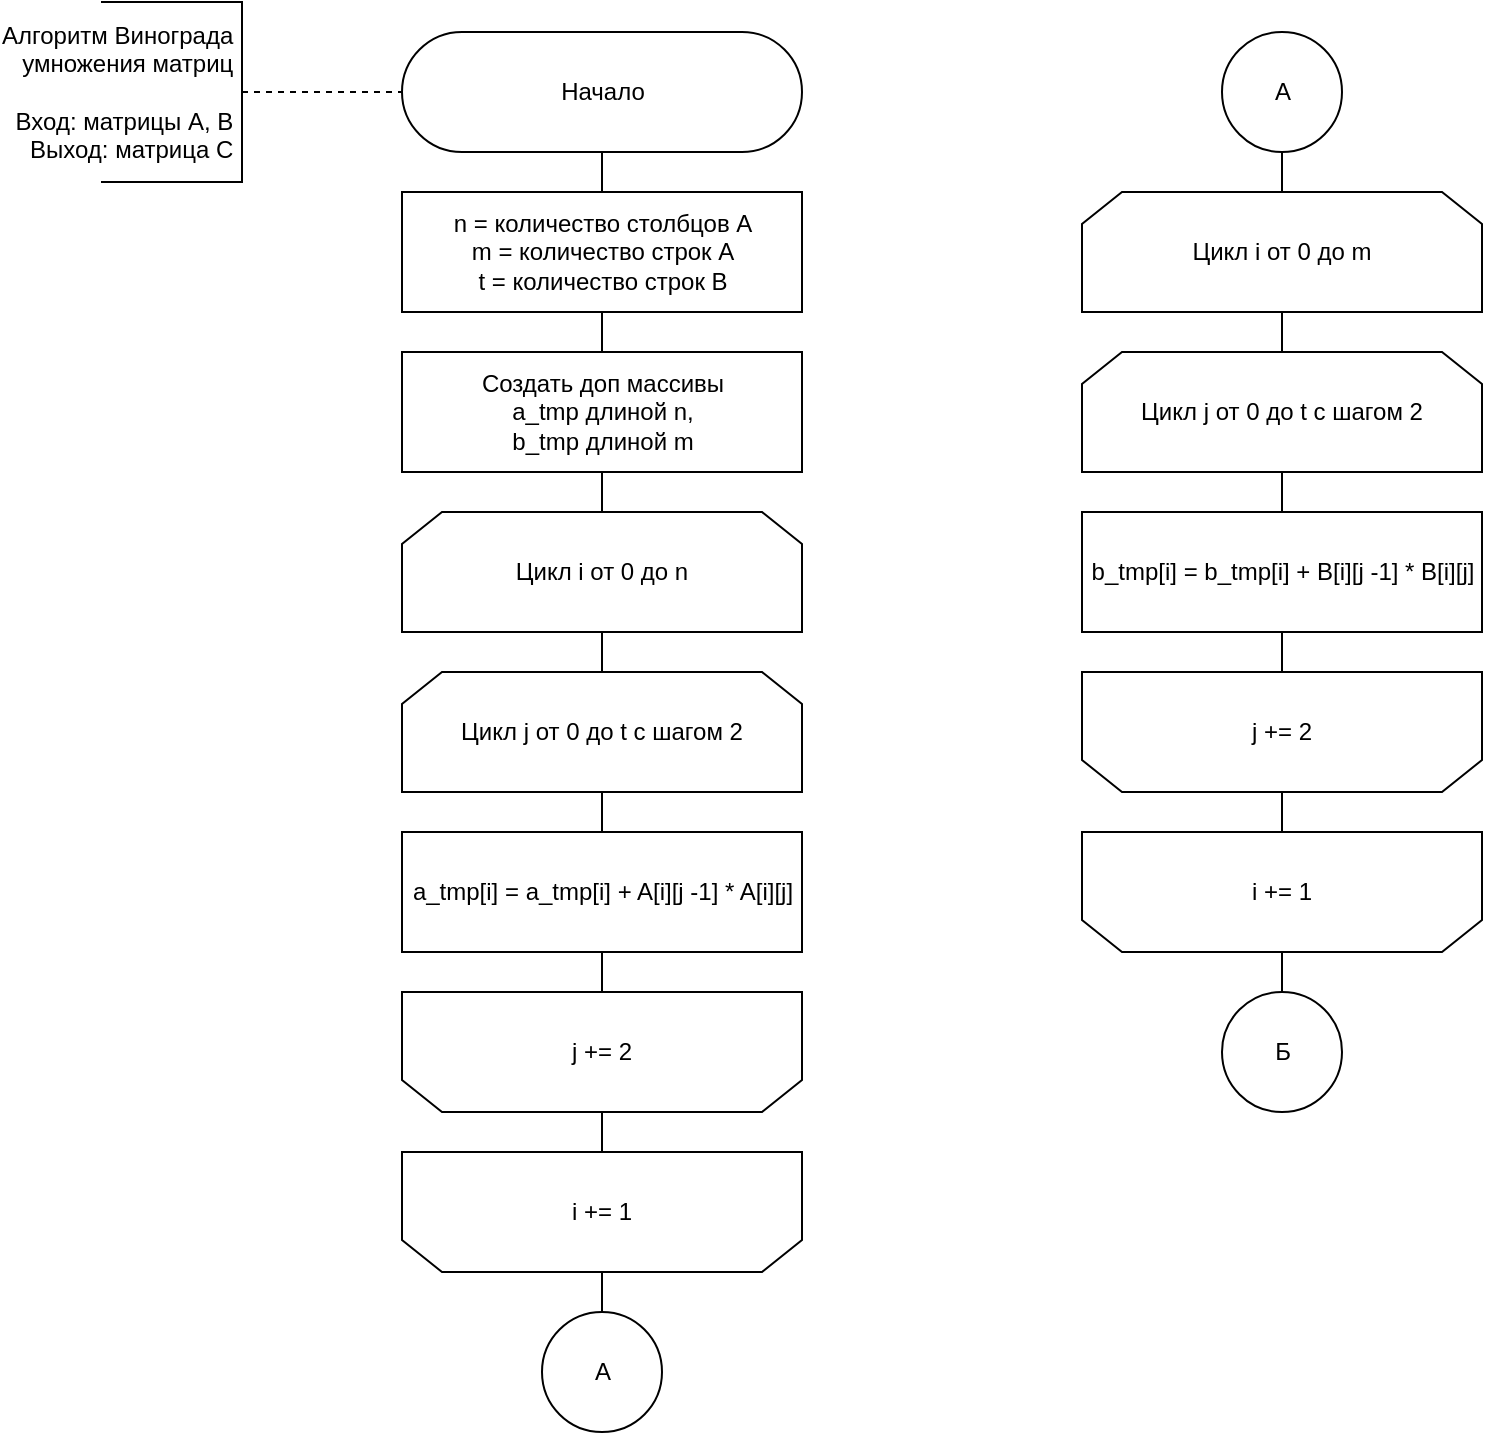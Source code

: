 <mxfile>
    <diagram id="JeN3XUHXLwPGz5JMCtcu" name="Страница 1">
        <mxGraphModel dx="1164" dy="726" grid="1" gridSize="10" guides="1" tooltips="1" connect="1" arrows="1" fold="1" page="1" pageScale="1" pageWidth="1654" pageHeight="2336" math="0" shadow="0">
            <root>
                <mxCell id="0"/>
                <mxCell id="1" parent="0"/>
                <mxCell id="2" style="edgeStyle=orthogonalEdgeStyle;rounded=0;orthogonalLoop=1;jettySize=auto;html=1;exitX=0.5;exitY=0.5;exitDx=0;exitDy=30;exitPerimeter=0;entryX=0.5;entryY=0;entryDx=0;entryDy=0;endArrow=none;endFill=0;" parent="1" source="3" target="4" edge="1">
                    <mxGeometry relative="1" as="geometry"/>
                </mxCell>
                <mxCell id="3" value="Начало" style="html=1;dashed=0;whitespace=wrap;shape=mxgraph.dfd.start" parent="1" vertex="1">
                    <mxGeometry x="860" y="120" width="200" height="60" as="geometry"/>
                </mxCell>
                <mxCell id="17" style="edgeStyle=orthogonalEdgeStyle;rounded=0;orthogonalLoop=1;jettySize=auto;html=1;exitX=0.5;exitY=1;exitDx=0;exitDy=0;entryX=0.5;entryY=0;entryDx=0;entryDy=0;endArrow=none;endFill=0;" parent="1" source="4" target="8" edge="1">
                    <mxGeometry relative="1" as="geometry"/>
                </mxCell>
                <mxCell id="4" value="n = количество столбцов A&lt;br&gt;m = количество строк A&lt;br&gt;t = количество строк B" style="html=1;dashed=0;whitespace=wrap;" parent="1" vertex="1">
                    <mxGeometry x="860" y="200" width="200" height="60" as="geometry"/>
                </mxCell>
                <mxCell id="5" value="" style="edgeStyle=orthogonalEdgeStyle;rounded=0;orthogonalLoop=1;jettySize=auto;html=1;endArrow=none;endFill=0;dashed=1;" parent="1" source="6" target="3" edge="1">
                    <mxGeometry relative="1" as="geometry"/>
                </mxCell>
                <mxCell id="6" value="Алгоритм Винограда&amp;nbsp;&lt;br&gt;умножения матриц&amp;nbsp;&lt;br&gt;&lt;br&gt;Вход: матрицы A, B&amp;nbsp;&lt;br&gt;Выход: матрица C&amp;nbsp;" style="html=1;dashed=0;whitespace=wrap;shape=partialRectangle;right=0;align=right;direction=west" parent="1" vertex="1">
                    <mxGeometry x="710" y="105" width="70" height="90" as="geometry"/>
                </mxCell>
                <mxCell id="19" style="edgeStyle=orthogonalEdgeStyle;rounded=0;orthogonalLoop=1;jettySize=auto;html=1;exitX=0.5;exitY=1;exitDx=0;exitDy=0;entryX=0.5;entryY=0;entryDx=0;entryDy=0;endArrow=none;endFill=0;" parent="1" source="7" target="10" edge="1">
                    <mxGeometry relative="1" as="geometry"/>
                </mxCell>
                <mxCell id="7" value="Цикл i от 0 до n" style="shape=loopLimit;whiteSpace=wrap;html=1;direction=east" parent="1" vertex="1">
                    <mxGeometry x="860" y="360" width="200" height="60" as="geometry"/>
                </mxCell>
                <mxCell id="18" style="edgeStyle=orthogonalEdgeStyle;rounded=0;orthogonalLoop=1;jettySize=auto;html=1;exitX=0.5;exitY=1;exitDx=0;exitDy=0;entryX=0.5;entryY=0;entryDx=0;entryDy=0;endArrow=none;endFill=0;" parent="1" source="8" target="7" edge="1">
                    <mxGeometry relative="1" as="geometry"/>
                </mxCell>
                <mxCell id="8" value="Создать доп массивы&lt;br&gt;a_tmp длиной n,&lt;br&gt;b_tmp длиной m" style="html=1;dashed=0;whitespace=wrap;" parent="1" vertex="1">
                    <mxGeometry x="860" y="280" width="200" height="60" as="geometry"/>
                </mxCell>
                <mxCell id="20" style="edgeStyle=orthogonalEdgeStyle;rounded=0;orthogonalLoop=1;jettySize=auto;html=1;exitX=0.5;exitY=1;exitDx=0;exitDy=0;entryX=0.5;entryY=0;entryDx=0;entryDy=0;endArrow=none;endFill=0;" parent="1" source="10" target="11" edge="1">
                    <mxGeometry relative="1" as="geometry"/>
                </mxCell>
                <mxCell id="10" value="Цикл j от 0 до t с шагом 2" style="shape=loopLimit;whiteSpace=wrap;html=1;direction=east" parent="1" vertex="1">
                    <mxGeometry x="860" y="440" width="200" height="60" as="geometry"/>
                </mxCell>
                <mxCell id="21" style="edgeStyle=orthogonalEdgeStyle;rounded=0;orthogonalLoop=1;jettySize=auto;html=1;exitX=0.5;exitY=1;exitDx=0;exitDy=0;entryX=0.5;entryY=1;entryDx=0;entryDy=0;endArrow=none;endFill=0;" parent="1" source="11" target="14" edge="1">
                    <mxGeometry relative="1" as="geometry"/>
                </mxCell>
                <mxCell id="11" value="a_tmp[i] = a_tmp[i] + A[i][j -1] * A[i][j]" style="html=1;dashed=0;whitespace=wrap;" parent="1" vertex="1">
                    <mxGeometry x="860" y="520" width="200" height="60" as="geometry"/>
                </mxCell>
                <mxCell id="23" style="edgeStyle=orthogonalEdgeStyle;rounded=0;orthogonalLoop=1;jettySize=auto;html=1;exitX=0.5;exitY=0;exitDx=0;exitDy=0;entryX=0.5;entryY=1;entryDx=0;entryDy=0;endArrow=none;endFill=0;" parent="1" source="14" target="16" edge="1">
                    <mxGeometry relative="1" as="geometry"/>
                </mxCell>
                <mxCell id="14" value="j += 2" style="shape=loopLimit;whiteSpace=wrap;html=1;strokeWidth=1;direction=west;" parent="1" vertex="1">
                    <mxGeometry x="860" y="600" width="200" height="60" as="geometry"/>
                </mxCell>
                <mxCell id="25" style="edgeStyle=orthogonalEdgeStyle;rounded=0;orthogonalLoop=1;jettySize=auto;html=1;exitX=0.5;exitY=0;exitDx=0;exitDy=0;entryX=0.5;entryY=0;entryDx=0;entryDy=0;endArrow=none;endFill=0;" parent="1" source="16" target="24" edge="1">
                    <mxGeometry relative="1" as="geometry"/>
                </mxCell>
                <mxCell id="16" value="i += 1" style="shape=loopLimit;whiteSpace=wrap;html=1;strokeWidth=1;direction=west;" parent="1" vertex="1">
                    <mxGeometry x="860" y="680" width="200" height="60" as="geometry"/>
                </mxCell>
                <mxCell id="24" value="A" style="shape=ellipse;html=1;dashed=0;whitespace=wrap;aspect=fixed;perimeter=ellipsePerimeter;" parent="1" vertex="1">
                    <mxGeometry x="930" y="760" width="60" height="60" as="geometry"/>
                </mxCell>
                <mxCell id="32" style="edgeStyle=orthogonalEdgeStyle;rounded=0;orthogonalLoop=1;jettySize=auto;html=1;exitX=0.5;exitY=1;exitDx=0;exitDy=0;entryX=0.5;entryY=0;entryDx=0;entryDy=0;endArrow=none;endFill=0;" parent="1" source="26" target="27" edge="1">
                    <mxGeometry relative="1" as="geometry"/>
                </mxCell>
                <mxCell id="26" value="A" style="shape=ellipse;html=1;dashed=0;whitespace=wrap;aspect=fixed;perimeter=ellipsePerimeter;" parent="1" vertex="1">
                    <mxGeometry x="1270" y="120" width="60" height="60" as="geometry"/>
                </mxCell>
                <mxCell id="33" style="edgeStyle=orthogonalEdgeStyle;rounded=0;orthogonalLoop=1;jettySize=auto;html=1;exitX=0.5;exitY=1;exitDx=0;exitDy=0;entryX=0.5;entryY=0;entryDx=0;entryDy=0;endArrow=none;endFill=0;" parent="1" source="27" target="28" edge="1">
                    <mxGeometry relative="1" as="geometry"/>
                </mxCell>
                <mxCell id="27" value="Цикл i от 0 до m" style="shape=loopLimit;whiteSpace=wrap;html=1;direction=east" parent="1" vertex="1">
                    <mxGeometry x="1200" y="200" width="200" height="60" as="geometry"/>
                </mxCell>
                <mxCell id="34" style="edgeStyle=orthogonalEdgeStyle;rounded=0;orthogonalLoop=1;jettySize=auto;html=1;exitX=0.5;exitY=1;exitDx=0;exitDy=0;entryX=0.5;entryY=0;entryDx=0;entryDy=0;endArrow=none;endFill=0;" parent="1" source="28" target="29" edge="1">
                    <mxGeometry relative="1" as="geometry"/>
                </mxCell>
                <mxCell id="28" value="Цикл j от 0 до t с шагом 2" style="shape=loopLimit;whiteSpace=wrap;html=1;direction=east" parent="1" vertex="1">
                    <mxGeometry x="1200" y="280" width="200" height="60" as="geometry"/>
                </mxCell>
                <mxCell id="35" style="edgeStyle=orthogonalEdgeStyle;rounded=0;orthogonalLoop=1;jettySize=auto;html=1;exitX=0.5;exitY=1;exitDx=0;exitDy=0;entryX=0.5;entryY=1;entryDx=0;entryDy=0;endArrow=none;endFill=0;" parent="1" source="29" target="30" edge="1">
                    <mxGeometry relative="1" as="geometry"/>
                </mxCell>
                <mxCell id="29" value="b_tmp[i] = b_tmp[i] + B[i][j -1] * B[i][j]" style="html=1;dashed=0;whitespace=wrap;" parent="1" vertex="1">
                    <mxGeometry x="1200" y="360" width="200" height="60" as="geometry"/>
                </mxCell>
                <mxCell id="37" style="edgeStyle=orthogonalEdgeStyle;rounded=0;orthogonalLoop=1;jettySize=auto;html=1;exitX=0.5;exitY=0;exitDx=0;exitDy=0;entryX=0.5;entryY=1;entryDx=0;entryDy=0;endArrow=none;endFill=0;" parent="1" source="30" target="31" edge="1">
                    <mxGeometry relative="1" as="geometry"/>
                </mxCell>
                <mxCell id="30" value="j += 2" style="shape=loopLimit;whiteSpace=wrap;html=1;strokeWidth=1;direction=west;" parent="1" vertex="1">
                    <mxGeometry x="1200" y="440" width="200" height="60" as="geometry"/>
                </mxCell>
                <mxCell id="39" style="edgeStyle=orthogonalEdgeStyle;rounded=0;orthogonalLoop=1;jettySize=auto;html=1;exitX=0.5;exitY=0;exitDx=0;exitDy=0;entryX=0.5;entryY=0;entryDx=0;entryDy=0;endArrow=none;endFill=0;" parent="1" source="31" target="38" edge="1">
                    <mxGeometry relative="1" as="geometry"/>
                </mxCell>
                <mxCell id="31" value="i += 1" style="shape=loopLimit;whiteSpace=wrap;html=1;strokeWidth=1;direction=west;" parent="1" vertex="1">
                    <mxGeometry x="1200" y="520" width="200" height="60" as="geometry"/>
                </mxCell>
                <mxCell id="38" value="Б" style="shape=ellipse;html=1;dashed=0;whitespace=wrap;aspect=fixed;perimeter=ellipsePerimeter;" parent="1" vertex="1">
                    <mxGeometry x="1270" y="600" width="60" height="60" as="geometry"/>
                </mxCell>
            </root>
        </mxGraphModel>
    </diagram>
</mxfile>